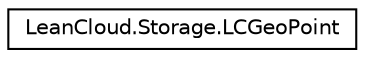 digraph "Graphical Class Hierarchy"
{
  edge [fontname="Helvetica",fontsize="10",labelfontname="Helvetica",labelfontsize="10"];
  node [fontname="Helvetica",fontsize="10",shape=record];
  rankdir="LR";
  Node1 [label="LeanCloud.Storage.LCGeoPoint",height=0.2,width=0.4,color="black", fillcolor="white", style="filled",URL="$classLeanCloud_1_1Storage_1_1LCGeoPoint.html"];
}
